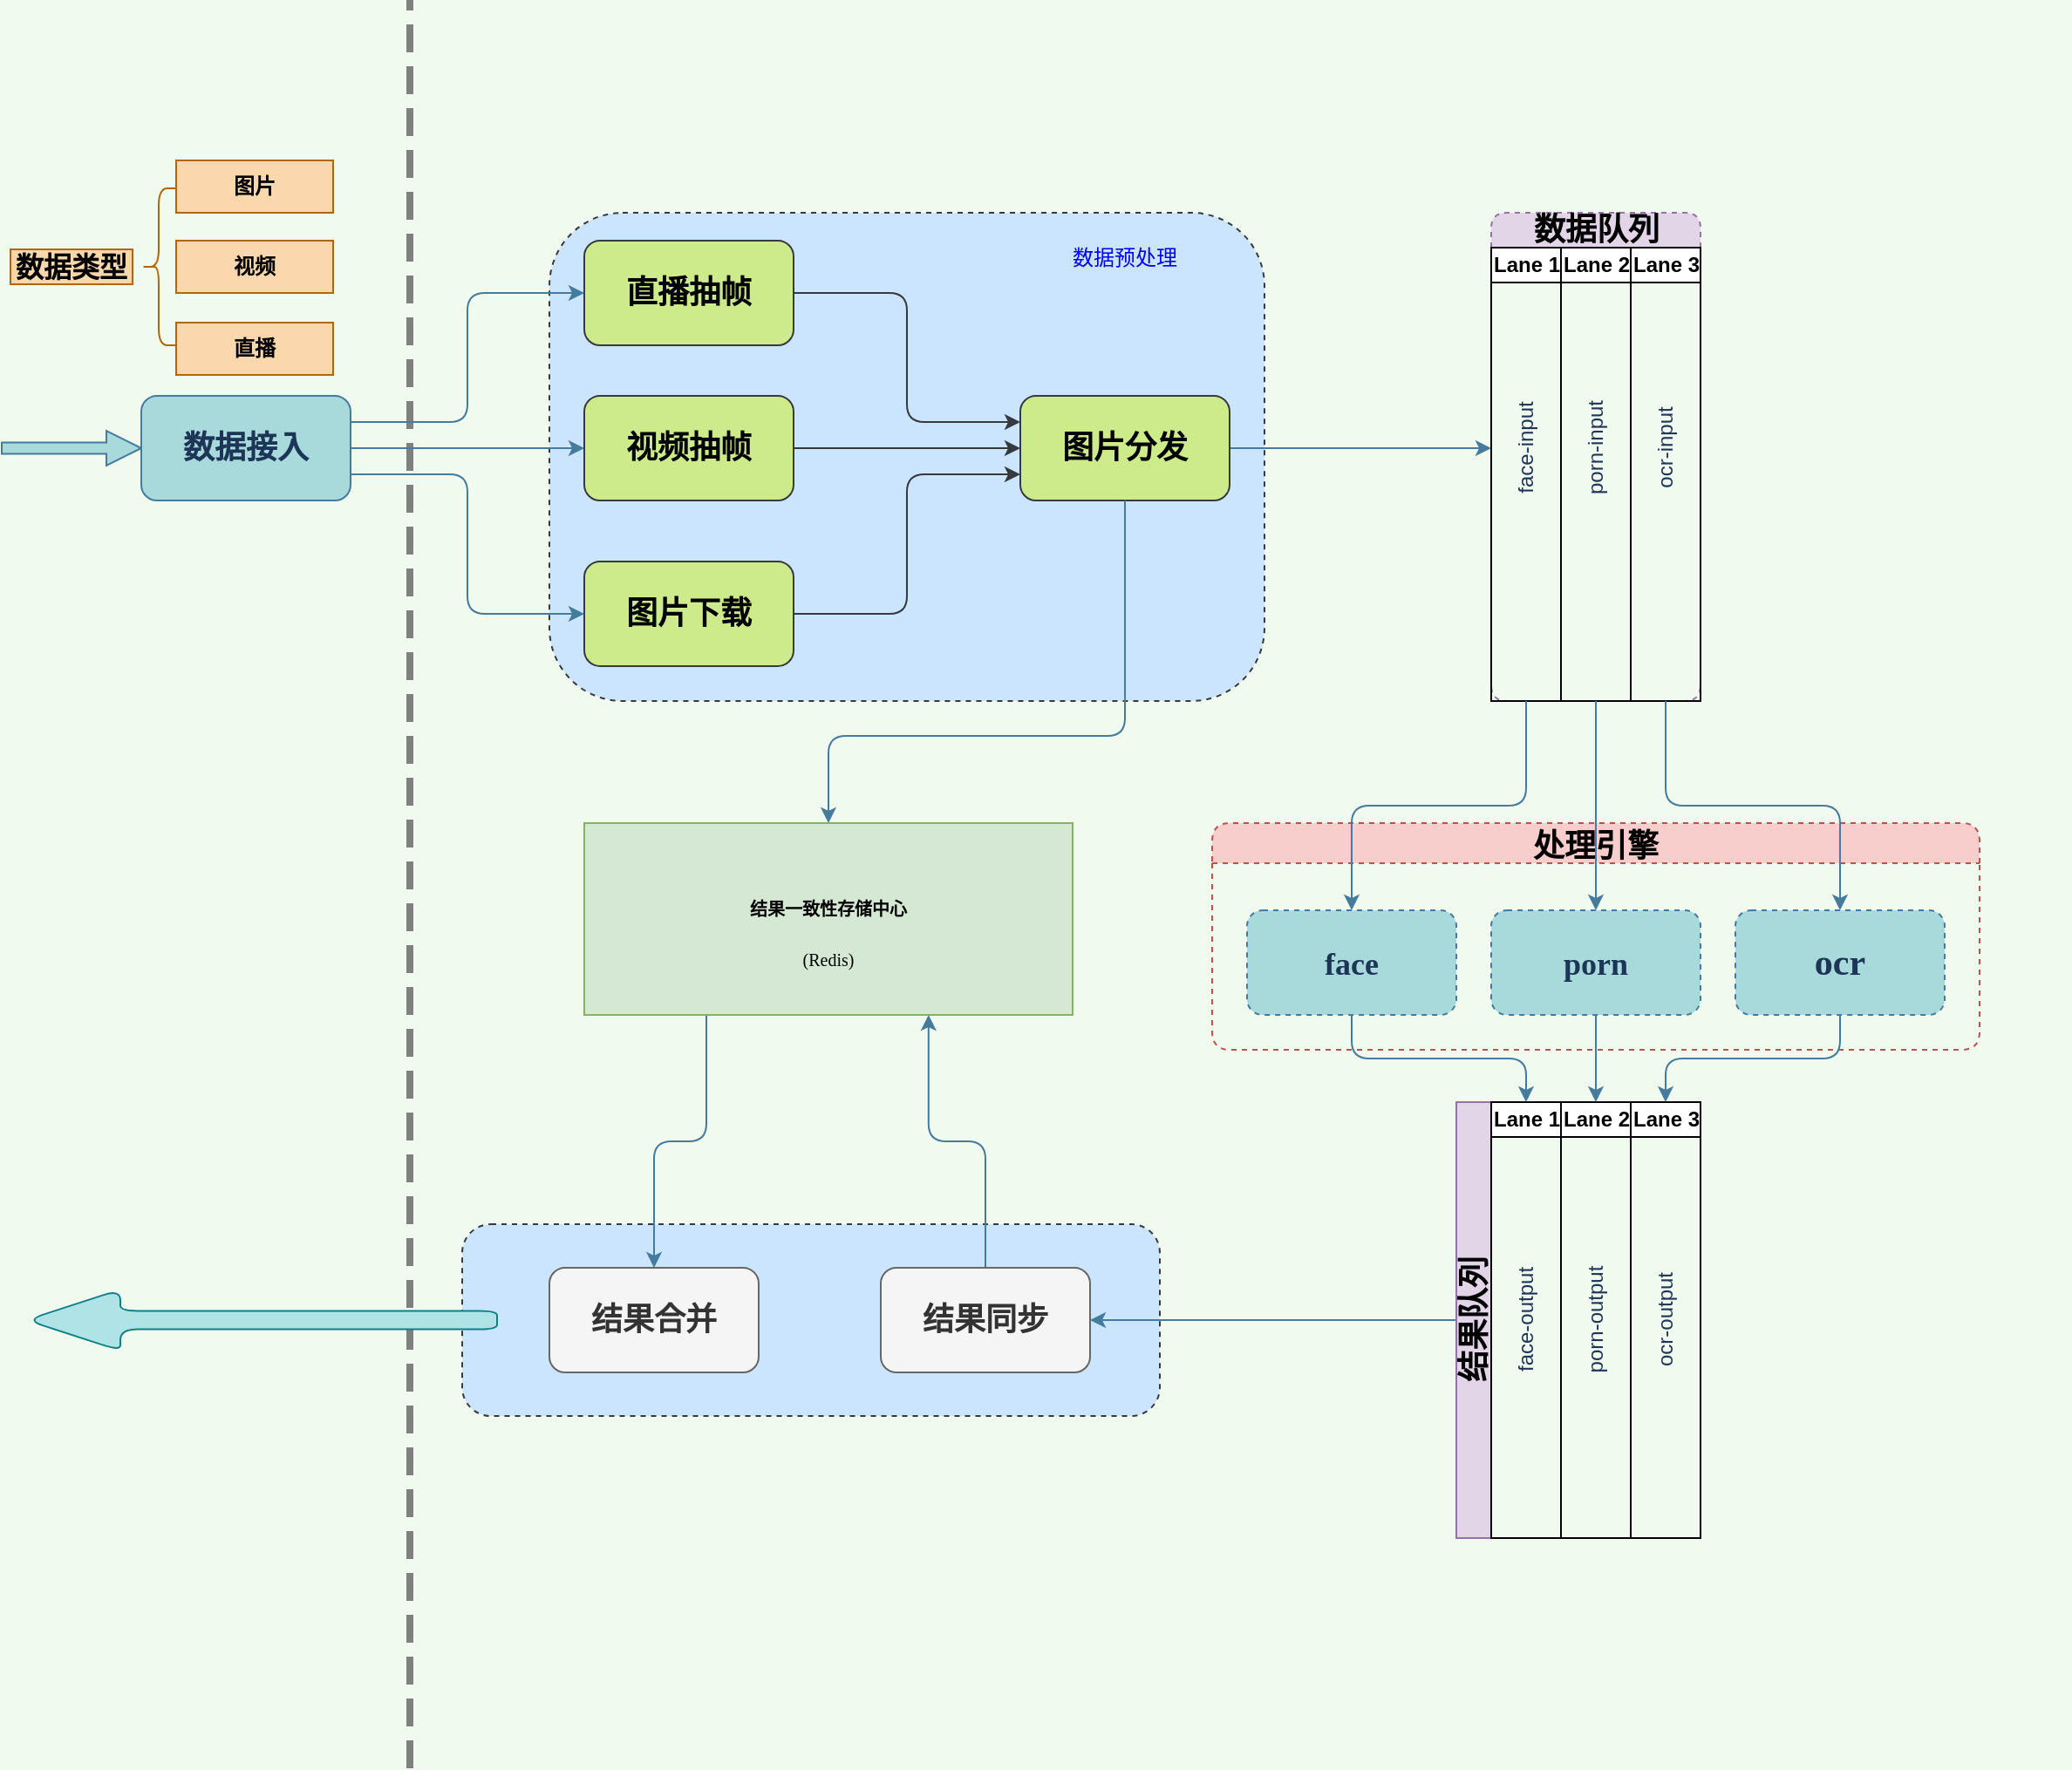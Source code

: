 <mxfile version="13.10.4" type="github">
  <diagram id="h1go9skNZxWVvWuTAxgh" name="Page-1">
    <mxGraphModel dx="3390" dy="900" grid="1" gridSize="10" guides="1" tooltips="1" connect="1" arrows="1" fold="1" page="1" pageScale="1" pageWidth="827" pageHeight="1169" background="#F1FAEE" math="0" shadow="0">
      <root>
        <mxCell id="0" />
        <mxCell id="1" parent="0" />
        <mxCell id="aP0xkrd6JBsTT6EtkUmq-59" value="" style="shape=partialRectangle;whiteSpace=wrap;html=1;right=0;top=0;bottom=0;fillColor=none;routingCenterX=-0.5;rounded=1;dashed=1;strokeColor=#808080;strokeWidth=4;" vertex="1" parent="1">
          <mxGeometry x="-1420" y="20" width="950" height="1010" as="geometry" />
        </mxCell>
        <mxCell id="aP0xkrd6JBsTT6EtkUmq-55" value="" style="rounded=1;whiteSpace=wrap;html=1;strokeColor=#36393d;strokeWidth=1;fillColor=#cce5ff;dashed=1;" vertex="1" parent="1">
          <mxGeometry x="-1390" y="720" width="400" height="110" as="geometry" />
        </mxCell>
        <mxCell id="0IOBR0UWIJ8B12urthg3-31" value="" style="whiteSpace=wrap;html=1;rounded=1;sketch=0;strokeColor=#36393d;fillColor=#cce5ff;dashed=1;shadow=0;glass=0;" parent="1" vertex="1">
          <mxGeometry x="-1340" y="140" width="410" height="280" as="geometry" />
        </mxCell>
        <mxCell id="0IOBR0UWIJ8B12urthg3-5" value="" style="html=1;shadow=0;dashed=0;align=center;verticalAlign=middle;shape=mxgraph.arrows2.arrow;dy=0.67;dx=20;notch=0;rounded=0;sketch=0;strokeColor=#457B9D;fillColor=#A8DADC;fontColor=#1D3557;" parent="1" vertex="1">
          <mxGeometry x="-1654" y="265" width="80" height="20" as="geometry" />
        </mxCell>
        <mxCell id="0IOBR0UWIJ8B12urthg3-24" style="edgeStyle=orthogonalEdgeStyle;curved=0;rounded=1;sketch=0;orthogonalLoop=1;jettySize=auto;html=1;exitX=1;exitY=0.75;exitDx=0;exitDy=0;entryX=0;entryY=0.5;entryDx=0;entryDy=0;strokeColor=#457B9D;fillColor=#A8DADC;fontColor=#1D3557;" parent="1" source="0IOBR0UWIJ8B12urthg3-6" target="0IOBR0UWIJ8B12urthg3-22" edge="1">
          <mxGeometry relative="1" as="geometry" />
        </mxCell>
        <mxCell id="0IOBR0UWIJ8B12urthg3-25" style="edgeStyle=orthogonalEdgeStyle;curved=0;rounded=1;sketch=0;orthogonalLoop=1;jettySize=auto;html=1;exitX=1;exitY=0.25;exitDx=0;exitDy=0;entryX=0;entryY=0.5;entryDx=0;entryDy=0;strokeColor=#457B9D;fillColor=#A8DADC;fontColor=#1D3557;" parent="1" source="0IOBR0UWIJ8B12urthg3-6" target="0IOBR0UWIJ8B12urthg3-21" edge="1">
          <mxGeometry relative="1" as="geometry" />
        </mxCell>
        <mxCell id="0IOBR0UWIJ8B12urthg3-26" style="edgeStyle=orthogonalEdgeStyle;curved=0;rounded=1;sketch=0;orthogonalLoop=1;jettySize=auto;html=1;exitX=1;exitY=0.5;exitDx=0;exitDy=0;entryX=0;entryY=0.5;entryDx=0;entryDy=0;strokeColor=#457B9D;fillColor=#A8DADC;fontColor=#1D3557;" parent="1" source="0IOBR0UWIJ8B12urthg3-6" target="0IOBR0UWIJ8B12urthg3-19" edge="1">
          <mxGeometry relative="1" as="geometry" />
        </mxCell>
        <mxCell id="0IOBR0UWIJ8B12urthg3-6" value="&lt;h4&gt;&lt;font style=&quot;font-size: 18px&quot; face=&quot;Verdana&quot;&gt;数据接入&lt;/font&gt;&lt;/h4&gt;" style="rounded=1;whiteSpace=wrap;html=1;sketch=0;strokeColor=#457B9D;fillColor=#A8DADC;fontColor=#1D3557;" parent="1" vertex="1">
          <mxGeometry x="-1574" y="245" width="120" height="60" as="geometry" />
        </mxCell>
        <mxCell id="0IOBR0UWIJ8B12urthg3-7" value="" style="shape=curlyBracket;whiteSpace=wrap;html=1;rounded=1;sketch=0;strokeColor=#b46504;fillColor=#fad7ac;size=0.5;" parent="1" vertex="1">
          <mxGeometry x="-1574" y="126" width="20" height="90" as="geometry" />
        </mxCell>
        <mxCell id="0IOBR0UWIJ8B12urthg3-13" value="&lt;h4&gt;图片&lt;/h4&gt;" style="rounded=0;whiteSpace=wrap;html=1;sketch=0;strokeColor=#b46504;fillColor=#fad7ac;" parent="1" vertex="1">
          <mxGeometry x="-1554" y="110" width="90" height="30" as="geometry" />
        </mxCell>
        <mxCell id="0IOBR0UWIJ8B12urthg3-14" value="&lt;h4&gt;视频&lt;/h4&gt;" style="rounded=0;whiteSpace=wrap;html=1;sketch=0;strokeColor=#b46504;fillColor=#fad7ac;" parent="1" vertex="1">
          <mxGeometry x="-1554" y="156" width="90" height="30" as="geometry" />
        </mxCell>
        <mxCell id="0IOBR0UWIJ8B12urthg3-15" value="&lt;h4&gt;直播&lt;/h4&gt;" style="rounded=0;whiteSpace=wrap;html=1;sketch=0;strokeColor=#b46504;fillColor=#fad7ac;" parent="1" vertex="1">
          <mxGeometry x="-1554" y="203" width="90" height="30" as="geometry" />
        </mxCell>
        <mxCell id="0IOBR0UWIJ8B12urthg3-18" value="&lt;h3&gt;&lt;font style=&quot;font-size: 16px&quot;&gt;数据类型&lt;/font&gt;&lt;/h3&gt;" style="text;html=1;strokeColor=#b46504;fillColor=#fad7ac;align=center;verticalAlign=middle;whiteSpace=wrap;rounded=0;sketch=0;" parent="1" vertex="1">
          <mxGeometry x="-1649" y="161" width="70" height="20" as="geometry" />
        </mxCell>
        <mxCell id="0IOBR0UWIJ8B12urthg3-30" style="edgeStyle=orthogonalEdgeStyle;curved=0;rounded=1;sketch=0;orthogonalLoop=1;jettySize=auto;html=1;exitX=1;exitY=0.5;exitDx=0;exitDy=0;entryX=0;entryY=0.5;entryDx=0;entryDy=0;strokeColor=#36393d;fillColor=#cdeb8b;fontColor=#1D3557;" parent="1" source="0IOBR0UWIJ8B12urthg3-19" target="0IOBR0UWIJ8B12urthg3-27" edge="1">
          <mxGeometry relative="1" as="geometry" />
        </mxCell>
        <mxCell id="0IOBR0UWIJ8B12urthg3-19" value="&lt;h3 style=&quot;font-size: 18px&quot;&gt;视频抽帧&lt;/h3&gt;" style="rounded=1;whiteSpace=wrap;html=1;sketch=0;strokeColor=#36393d;fillColor=#cdeb8b;" parent="1" vertex="1">
          <mxGeometry x="-1320" y="245" width="120" height="60" as="geometry" />
        </mxCell>
        <mxCell id="0IOBR0UWIJ8B12urthg3-28" style="edgeStyle=orthogonalEdgeStyle;curved=0;rounded=1;sketch=0;orthogonalLoop=1;jettySize=auto;html=1;exitX=1;exitY=0.5;exitDx=0;exitDy=0;entryX=0;entryY=0.25;entryDx=0;entryDy=0;strokeColor=#36393d;fillColor=#cdeb8b;fontColor=#1D3557;" parent="1" source="0IOBR0UWIJ8B12urthg3-21" target="0IOBR0UWIJ8B12urthg3-27" edge="1">
          <mxGeometry relative="1" as="geometry" />
        </mxCell>
        <mxCell id="0IOBR0UWIJ8B12urthg3-21" value="&lt;h3 style=&quot;font-size: 18px&quot;&gt;直播抽帧&lt;/h3&gt;" style="rounded=1;whiteSpace=wrap;html=1;sketch=0;strokeColor=#36393d;fillColor=#cdeb8b;" parent="1" vertex="1">
          <mxGeometry x="-1320" y="156" width="120" height="60" as="geometry" />
        </mxCell>
        <mxCell id="0IOBR0UWIJ8B12urthg3-29" style="edgeStyle=orthogonalEdgeStyle;curved=0;rounded=1;sketch=0;orthogonalLoop=1;jettySize=auto;html=1;exitX=1;exitY=0.5;exitDx=0;exitDy=0;entryX=0;entryY=0.75;entryDx=0;entryDy=0;strokeColor=#36393d;fillColor=#cdeb8b;fontColor=#1D3557;" parent="1" source="0IOBR0UWIJ8B12urthg3-22" target="0IOBR0UWIJ8B12urthg3-27" edge="1">
          <mxGeometry relative="1" as="geometry" />
        </mxCell>
        <mxCell id="0IOBR0UWIJ8B12urthg3-22" value="&lt;h3 style=&quot;font-size: 18px&quot;&gt;图片下载&lt;/h3&gt;" style="rounded=1;whiteSpace=wrap;html=1;sketch=0;strokeColor=#36393d;fillColor=#cdeb8b;" parent="1" vertex="1">
          <mxGeometry x="-1320" y="340" width="120" height="60" as="geometry" />
        </mxCell>
        <mxCell id="0IOBR0UWIJ8B12urthg3-43" style="edgeStyle=orthogonalEdgeStyle;curved=0;rounded=1;sketch=0;orthogonalLoop=1;jettySize=auto;html=1;strokeColor=#457B9D;fillColor=#A8DADC;fontColor=#1D3557;exitX=1;exitY=0.5;exitDx=0;exitDy=0;" parent="1" edge="1" source="0IOBR0UWIJ8B12urthg3-27">
          <mxGeometry relative="1" as="geometry">
            <mxPoint x="-800" y="275" as="targetPoint" />
            <mxPoint x="-910" y="275" as="sourcePoint" />
          </mxGeometry>
        </mxCell>
        <mxCell id="0IOBR0UWIJ8B12urthg3-27" value="&lt;h3 style=&quot;font-size: 18px&quot;&gt;图片分发&lt;/h3&gt;" style="rounded=1;whiteSpace=wrap;html=1;sketch=0;strokeColor=#36393d;fillColor=#cdeb8b;" parent="1" vertex="1">
          <mxGeometry x="-1070" y="245" width="120" height="60" as="geometry" />
        </mxCell>
        <mxCell id="0IOBR0UWIJ8B12urthg3-34" value="&lt;font color=&quot;#0000ff&quot;&gt;数据预处理&lt;/font&gt;" style="text;html=1;strokeColor=none;fillColor=none;align=center;verticalAlign=middle;whiteSpace=wrap;rounded=0;shadow=0;glass=0;dashed=1;sketch=0;fontColor=#1D3557;" parent="1" vertex="1">
          <mxGeometry x="-1045" y="156" width="70" height="20" as="geometry" />
        </mxCell>
        <mxCell id="0IOBR0UWIJ8B12urthg3-39" value="&lt;h3&gt;&lt;font style=&quot;font-size: 18px&quot; face=&quot;Verdana&quot;&gt;数据队列&lt;/font&gt;&lt;/h3&gt;" style="swimlane;html=1;childLayout=stackLayout;resizeParent=1;resizeParentMax=0;startSize=20;rounded=1;shadow=0;glass=0;dashed=1;sketch=0;strokeColor=#9673a6;fillColor=#e1d5e7;" parent="1" vertex="1">
          <mxGeometry x="-800" y="140" width="120" height="280" as="geometry" />
        </mxCell>
        <mxCell id="0IOBR0UWIJ8B12urthg3-40" value="Lane 1" style="swimlane;html=1;startSize=20;" parent="0IOBR0UWIJ8B12urthg3-39" vertex="1">
          <mxGeometry y="20" width="40" height="260" as="geometry" />
        </mxCell>
        <mxCell id="0IOBR0UWIJ8B12urthg3-44" value="face-input" style="text;html=1;align=center;verticalAlign=middle;resizable=0;points=[];autosize=1;fontColor=#1D3557;horizontal=0;" parent="0IOBR0UWIJ8B12urthg3-40" vertex="1">
          <mxGeometry x="5" y="85" width="30" height="60" as="geometry" />
        </mxCell>
        <mxCell id="0IOBR0UWIJ8B12urthg3-41" value="Lane 2" style="swimlane;html=1;startSize=20;" parent="0IOBR0UWIJ8B12urthg3-39" vertex="1">
          <mxGeometry x="40" y="20" width="40" height="260" as="geometry" />
        </mxCell>
        <mxCell id="0IOBR0UWIJ8B12urthg3-45" value="porn-input" style="text;html=1;align=center;verticalAlign=middle;resizable=0;points=[];autosize=1;fontColor=#1D3557;horizontal=0;" parent="0IOBR0UWIJ8B12urthg3-41" vertex="1">
          <mxGeometry x="5" y="85" width="30" height="60" as="geometry" />
        </mxCell>
        <mxCell id="0IOBR0UWIJ8B12urthg3-42" value="Lane 3" style="swimlane;html=1;startSize=20;" parent="0IOBR0UWIJ8B12urthg3-39" vertex="1">
          <mxGeometry x="80" y="20" width="40" height="260" as="geometry" />
        </mxCell>
        <mxCell id="0IOBR0UWIJ8B12urthg3-46" value="ocr-input" style="text;html=1;align=center;verticalAlign=middle;resizable=0;points=[];autosize=1;fontColor=#1D3557;horizontal=0;" parent="0IOBR0UWIJ8B12urthg3-42" vertex="1">
          <mxGeometry x="5" y="90" width="30" height="50" as="geometry" />
        </mxCell>
        <mxCell id="0IOBR0UWIJ8B12urthg3-47" value="处理引擎" style="swimlane;rounded=1;shadow=0;glass=0;dashed=1;sketch=0;strokeColor=#b85450;fillColor=#f8cecc;fontSize=18;fontFamily=Verdana;" parent="1" vertex="1">
          <mxGeometry x="-960" y="490" width="440" height="130" as="geometry">
            <mxRectangle x="-960" y="490" width="100" height="30" as="alternateBounds" />
          </mxGeometry>
        </mxCell>
        <mxCell id="0IOBR0UWIJ8B12urthg3-48" value="&lt;h3&gt;&lt;font style=&quot;font-size: 18px&quot;&gt;face&lt;/font&gt;&lt;/h3&gt;" style="rounded=1;whiteSpace=wrap;html=1;shadow=0;glass=0;dashed=1;sketch=0;strokeColor=#457B9D;fillColor=#A8DADC;fontFamily=Verdana;fontSize=18;fontColor=#1D3557;" parent="0IOBR0UWIJ8B12urthg3-47" vertex="1">
          <mxGeometry x="20" y="50" width="120" height="60" as="geometry" />
        </mxCell>
        <mxCell id="0IOBR0UWIJ8B12urthg3-49" value="&lt;h3&gt;&lt;font style=&quot;font-size: 18px&quot;&gt;porn&lt;/font&gt;&lt;/h3&gt;" style="rounded=1;whiteSpace=wrap;html=1;shadow=0;glass=0;dashed=1;sketch=0;strokeColor=#457B9D;fillColor=#A8DADC;fontFamily=Verdana;fontSize=18;fontColor=#1D3557;" parent="0IOBR0UWIJ8B12urthg3-47" vertex="1">
          <mxGeometry x="160" y="50" width="120" height="60" as="geometry" />
        </mxCell>
        <mxCell id="0IOBR0UWIJ8B12urthg3-50" value="&lt;h3&gt;ocr&lt;/h3&gt;" style="rounded=1;whiteSpace=wrap;html=1;shadow=0;glass=0;dashed=1;sketch=0;strokeColor=#457B9D;fillColor=#A8DADC;fontFamily=Verdana;fontSize=18;fontColor=#1D3557;" parent="0IOBR0UWIJ8B12urthg3-47" vertex="1">
          <mxGeometry x="300" y="50" width="120" height="60" as="geometry" />
        </mxCell>
        <mxCell id="0IOBR0UWIJ8B12urthg3-51" style="edgeStyle=orthogonalEdgeStyle;curved=0;rounded=1;sketch=0;orthogonalLoop=1;jettySize=auto;html=1;exitX=0.5;exitY=1;exitDx=0;exitDy=0;entryX=0.5;entryY=0;entryDx=0;entryDy=0;strokeColor=#457B9D;fillColor=#A8DADC;fontFamily=Verdana;fontSize=18;fontColor=#1D3557;" parent="1" source="0IOBR0UWIJ8B12urthg3-40" target="0IOBR0UWIJ8B12urthg3-48" edge="1">
          <mxGeometry relative="1" as="geometry" />
        </mxCell>
        <mxCell id="0IOBR0UWIJ8B12urthg3-52" style="edgeStyle=orthogonalEdgeStyle;curved=0;rounded=1;sketch=0;orthogonalLoop=1;jettySize=auto;html=1;exitX=0.5;exitY=1;exitDx=0;exitDy=0;entryX=0.5;entryY=0;entryDx=0;entryDy=0;strokeColor=#457B9D;fillColor=#A8DADC;fontFamily=Verdana;fontSize=18;fontColor=#1D3557;" parent="1" source="0IOBR0UWIJ8B12urthg3-41" target="0IOBR0UWIJ8B12urthg3-49" edge="1">
          <mxGeometry relative="1" as="geometry" />
        </mxCell>
        <mxCell id="0IOBR0UWIJ8B12urthg3-53" style="edgeStyle=orthogonalEdgeStyle;curved=0;rounded=1;sketch=0;orthogonalLoop=1;jettySize=auto;html=1;exitX=0.5;exitY=1;exitDx=0;exitDy=0;strokeColor=#457B9D;fillColor=#A8DADC;fontFamily=Verdana;fontSize=18;fontColor=#1D3557;" parent="1" source="0IOBR0UWIJ8B12urthg3-42" target="0IOBR0UWIJ8B12urthg3-50" edge="1">
          <mxGeometry relative="1" as="geometry" />
        </mxCell>
        <mxCell id="aP0xkrd6JBsTT6EtkUmq-49" style="edgeStyle=orthogonalEdgeStyle;rounded=1;orthogonalLoop=1;jettySize=auto;html=1;exitX=0;exitY=0.5;exitDx=0;exitDy=0;entryX=1;entryY=0.5;entryDx=0;entryDy=0;strokeColor=#457B9D;" edge="1" parent="1" source="aP0xkrd6JBsTT6EtkUmq-20" target="aP0xkrd6JBsTT6EtkUmq-43">
          <mxGeometry relative="1" as="geometry" />
        </mxCell>
        <mxCell id="aP0xkrd6JBsTT6EtkUmq-20" value="&lt;h3&gt;&lt;font style=&quot;font-size: 18px&quot; face=&quot;Verdana&quot;&gt;结果队列&lt;/font&gt;&lt;/h3&gt;" style="swimlane;html=1;childLayout=stackLayout;resizeParent=1;resizeParentMax=0;startSize=20;horizontal=0;horizontalStack=1;fillColor=#e1d5e7;strokeColor=#9673a6;" vertex="1" parent="1">
          <mxGeometry x="-820" y="650" width="140" height="250" as="geometry" />
        </mxCell>
        <mxCell id="aP0xkrd6JBsTT6EtkUmq-21" value="Lane 1" style="swimlane;html=1;startSize=20;" vertex="1" parent="aP0xkrd6JBsTT6EtkUmq-20">
          <mxGeometry x="20" width="40" height="250" as="geometry" />
        </mxCell>
        <mxCell id="aP0xkrd6JBsTT6EtkUmq-24" value="face-output" style="text;html=1;align=center;verticalAlign=middle;resizable=0;points=[];autosize=1;fontColor=#1D3557;horizontal=0;" vertex="1" parent="aP0xkrd6JBsTT6EtkUmq-21">
          <mxGeometry x="5" y="90" width="30" height="70" as="geometry" />
        </mxCell>
        <mxCell id="aP0xkrd6JBsTT6EtkUmq-22" value="Lane 2" style="swimlane;html=1;startSize=20;" vertex="1" parent="aP0xkrd6JBsTT6EtkUmq-20">
          <mxGeometry x="60" width="40" height="250" as="geometry" />
        </mxCell>
        <mxCell id="aP0xkrd6JBsTT6EtkUmq-25" value="porn-output" style="text;html=1;align=center;verticalAlign=middle;resizable=0;points=[];autosize=1;fontColor=#1D3557;horizontal=0;" vertex="1" parent="aP0xkrd6JBsTT6EtkUmq-22">
          <mxGeometry x="5" y="90" width="30" height="70" as="geometry" />
        </mxCell>
        <mxCell id="aP0xkrd6JBsTT6EtkUmq-23" value="Lane 3" style="swimlane;html=1;startSize=20;" vertex="1" parent="aP0xkrd6JBsTT6EtkUmq-20">
          <mxGeometry x="100" width="40" height="250" as="geometry" />
        </mxCell>
        <mxCell id="aP0xkrd6JBsTT6EtkUmq-26" value="ocr-output" style="text;html=1;align=center;verticalAlign=middle;resizable=0;points=[];autosize=1;fontColor=#1D3557;horizontal=0;" vertex="1" parent="aP0xkrd6JBsTT6EtkUmq-23">
          <mxGeometry x="5" y="95" width="30" height="60" as="geometry" />
        </mxCell>
        <mxCell id="aP0xkrd6JBsTT6EtkUmq-28" style="edgeStyle=orthogonalEdgeStyle;rounded=0;orthogonalLoop=1;jettySize=auto;html=1;exitX=0.5;exitY=1;exitDx=0;exitDy=0;entryX=0.5;entryY=0;entryDx=0;entryDy=0;strokeColor=#457B9D;" edge="1" parent="1" source="0IOBR0UWIJ8B12urthg3-49" target="aP0xkrd6JBsTT6EtkUmq-22">
          <mxGeometry relative="1" as="geometry" />
        </mxCell>
        <mxCell id="aP0xkrd6JBsTT6EtkUmq-29" style="edgeStyle=orthogonalEdgeStyle;rounded=1;orthogonalLoop=1;jettySize=auto;html=1;exitX=0.5;exitY=1;exitDx=0;exitDy=0;entryX=0.5;entryY=0;entryDx=0;entryDy=0;strokeColor=#457B9D;" edge="1" parent="1" source="0IOBR0UWIJ8B12urthg3-48" target="aP0xkrd6JBsTT6EtkUmq-21">
          <mxGeometry relative="1" as="geometry" />
        </mxCell>
        <mxCell id="aP0xkrd6JBsTT6EtkUmq-31" style="edgeStyle=orthogonalEdgeStyle;rounded=1;orthogonalLoop=1;jettySize=auto;html=1;exitX=0.5;exitY=1;exitDx=0;exitDy=0;entryX=0.5;entryY=0;entryDx=0;entryDy=0;strokeColor=#457B9D;" edge="1" parent="1" source="0IOBR0UWIJ8B12urthg3-50" target="aP0xkrd6JBsTT6EtkUmq-23">
          <mxGeometry relative="1" as="geometry" />
        </mxCell>
        <mxCell id="aP0xkrd6JBsTT6EtkUmq-42" style="edgeStyle=orthogonalEdgeStyle;rounded=1;orthogonalLoop=1;jettySize=auto;html=1;strokeColor=#457B9D;entryX=0.5;entryY=0;entryDx=0;entryDy=0;" edge="1" parent="1" source="0IOBR0UWIJ8B12urthg3-27" target="aP0xkrd6JBsTT6EtkUmq-35">
          <mxGeometry relative="1" as="geometry">
            <Array as="points">
              <mxPoint x="-1010" y="440" />
              <mxPoint x="-1180" y="440" />
            </Array>
          </mxGeometry>
        </mxCell>
        <mxCell id="aP0xkrd6JBsTT6EtkUmq-52" style="edgeStyle=orthogonalEdgeStyle;rounded=1;orthogonalLoop=1;jettySize=auto;html=1;exitX=0.25;exitY=1;exitDx=0;exitDy=0;strokeColor=#457B9D;entryX=0.5;entryY=0;entryDx=0;entryDy=0;" edge="1" parent="1" source="aP0xkrd6JBsTT6EtkUmq-35" target="aP0xkrd6JBsTT6EtkUmq-51">
          <mxGeometry relative="1" as="geometry">
            <mxPoint x="-1300" y="740" as="targetPoint" />
          </mxGeometry>
        </mxCell>
        <mxCell id="aP0xkrd6JBsTT6EtkUmq-35" value="&lt;h3&gt;&lt;font face=&quot;Verdana&quot; size=&quot;1&quot;&gt;结果一致性存储中心&lt;/font&gt;&lt;/h3&gt;&lt;div&gt;&lt;font face=&quot;Verdana&quot; size=&quot;1&quot;&gt;(Redis)&lt;/font&gt;&lt;/div&gt;" style="rounded=0;whiteSpace=wrap;html=1;strokeColor=#82b366;strokeWidth=1;fillColor=#d5e8d4;" vertex="1" parent="1">
          <mxGeometry x="-1320" y="490" width="280" height="110" as="geometry" />
        </mxCell>
        <mxCell id="aP0xkrd6JBsTT6EtkUmq-50" style="edgeStyle=orthogonalEdgeStyle;rounded=1;orthogonalLoop=1;jettySize=auto;html=1;exitX=0.5;exitY=0;exitDx=0;exitDy=0;entryX=0.705;entryY=1;entryDx=0;entryDy=0;entryPerimeter=0;strokeColor=#457B9D;" edge="1" parent="1" source="aP0xkrd6JBsTT6EtkUmq-43" target="aP0xkrd6JBsTT6EtkUmq-35">
          <mxGeometry relative="1" as="geometry" />
        </mxCell>
        <mxCell id="aP0xkrd6JBsTT6EtkUmq-43" value="&lt;h3 style=&quot;font-size: 18px&quot;&gt;&lt;font face=&quot;Verdana&quot;&gt;结果同步&lt;/font&gt;&lt;/h3&gt;" style="rounded=1;whiteSpace=wrap;html=1;strokeColor=#666666;strokeWidth=1;fillColor=#f5f5f5;fontColor=#333333;" vertex="1" parent="1">
          <mxGeometry x="-1150" y="745" width="120" height="60" as="geometry" />
        </mxCell>
        <mxCell id="aP0xkrd6JBsTT6EtkUmq-51" value="&lt;h3 style=&quot;font-size: 18px&quot;&gt;&lt;font face=&quot;Verdana&quot;&gt;结果合并&lt;/font&gt;&lt;/h3&gt;" style="rounded=1;whiteSpace=wrap;html=1;strokeColor=#666666;strokeWidth=1;fillColor=#f5f5f5;fontColor=#333333;" vertex="1" parent="1">
          <mxGeometry x="-1340" y="745" width="120" height="60" as="geometry" />
        </mxCell>
        <mxCell id="aP0xkrd6JBsTT6EtkUmq-57" value="" style="shape=singleArrow;direction=west;whiteSpace=wrap;html=1;rounded=1;strokeColor=#0e8088;strokeWidth=1;fillColor=#b0e3e6;" vertex="1" parent="1">
          <mxGeometry x="-1640" y="757.5" width="270" height="35" as="geometry" />
        </mxCell>
      </root>
    </mxGraphModel>
  </diagram>
</mxfile>
